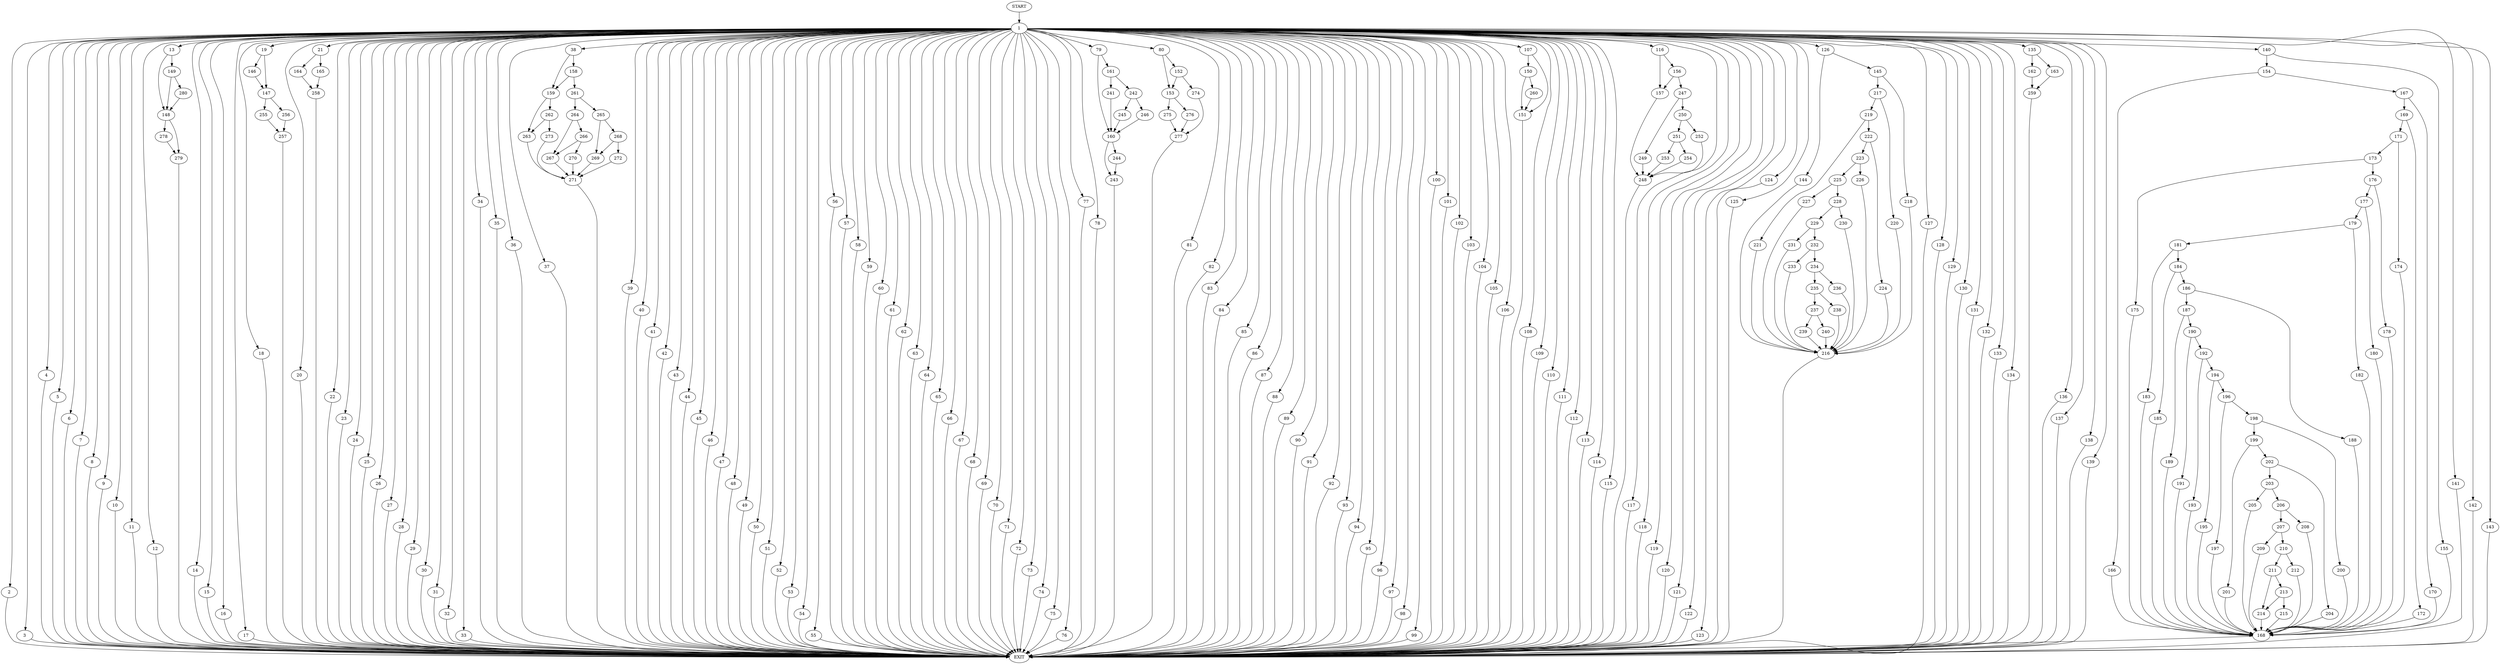 digraph {
0 [label="START"]
281 [label="EXIT"]
0 -> 1
1 -> 2
1 -> 3
1 -> 4
1 -> 5
1 -> 6
1 -> 7
1 -> 8
1 -> 9
1 -> 10
1 -> 11
1 -> 12
1 -> 13
1 -> 14
1 -> 15
1 -> 16
1 -> 17
1 -> 18
1 -> 19
1 -> 20
1 -> 21
1 -> 22
1 -> 23
1 -> 24
1 -> 25
1 -> 26
1 -> 27
1 -> 28
1 -> 29
1 -> 30
1 -> 31
1 -> 32
1 -> 33
1 -> 34
1 -> 35
1 -> 36
1 -> 37
1 -> 38
1 -> 39
1 -> 40
1 -> 41
1 -> 42
1 -> 43
1 -> 44
1 -> 45
1 -> 46
1 -> 47
1 -> 48
1 -> 49
1 -> 50
1 -> 51
1 -> 52
1 -> 53
1 -> 54
1 -> 55
1 -> 56
1 -> 57
1 -> 58
1 -> 59
1 -> 60
1 -> 61
1 -> 62
1 -> 63
1 -> 64
1 -> 65
1 -> 66
1 -> 67
1 -> 68
1 -> 69
1 -> 70
1 -> 71
1 -> 72
1 -> 73
1 -> 74
1 -> 75
1 -> 76
1 -> 77
1 -> 78
1 -> 79
1 -> 80
1 -> 81
1 -> 82
1 -> 83
1 -> 84
1 -> 85
1 -> 86
1 -> 87
1 -> 88
1 -> 89
1 -> 90
1 -> 91
1 -> 92
1 -> 93
1 -> 94
1 -> 95
1 -> 96
1 -> 97
1 -> 98
1 -> 99
1 -> 100
1 -> 101
1 -> 102
1 -> 103
1 -> 104
1 -> 105
1 -> 106
1 -> 107
1 -> 108
1 -> 109
1 -> 110
1 -> 111
1 -> 112
1 -> 113
1 -> 114
1 -> 115
1 -> 116
1 -> 117
1 -> 118
1 -> 119
1 -> 120
1 -> 121
1 -> 122
1 -> 123
1 -> 124
1 -> 125
1 -> 126
1 -> 127
1 -> 128
1 -> 129
1 -> 130
1 -> 131
1 -> 132
1 -> 133
1 -> 134
1 -> 135
1 -> 136
1 -> 137
1 -> 138
1 -> 139
1 -> 140
1 -> 141
1 -> 142
1 -> 143
74 -> 281
33 -> 281
35 -> 281
64 -> 281
126 -> 144
126 -> 145
31 -> 281
27 -> 281
36 -> 281
133 -> 281
118 -> 281
42 -> 281
86 -> 281
19 -> 146
19 -> 147
113 -> 281
77 -> 281
125 -> 281
9 -> 281
111 -> 281
52 -> 281
69 -> 281
73 -> 281
58 -> 281
46 -> 281
2 -> 281
72 -> 281
60 -> 281
123 -> 281
20 -> 281
84 -> 281
25 -> 281
90 -> 281
85 -> 281
22 -> 281
3 -> 281
122 -> 281
71 -> 281
53 -> 281
13 -> 148
13 -> 149
142 -> 281
7 -> 281
56 -> 281
28 -> 281
95 -> 281
114 -> 281
54 -> 281
128 -> 281
39 -> 281
91 -> 281
50 -> 281
107 -> 150
107 -> 151
101 -> 281
112 -> 281
87 -> 281
105 -> 281
76 -> 281
132 -> 281
88 -> 281
89 -> 281
70 -> 281
47 -> 281
80 -> 152
80 -> 153
139 -> 281
43 -> 281
5 -> 281
129 -> 281
98 -> 281
106 -> 281
48 -> 281
97 -> 281
6 -> 281
102 -> 281
29 -> 281
16 -> 281
130 -> 281
4 -> 281
37 -> 281
14 -> 281
134 -> 281
103 -> 281
82 -> 281
67 -> 281
59 -> 281
120 -> 281
26 -> 281
121 -> 281
44 -> 281
68 -> 281
32 -> 281
96 -> 281
115 -> 281
143 -> 281
124 -> 281
108 -> 281
140 -> 154
140 -> 155
40 -> 281
51 -> 281
62 -> 281
81 -> 281
141 -> 281
23 -> 281
17 -> 281
57 -> 281
61 -> 281
116 -> 156
116 -> 157
45 -> 281
38 -> 158
38 -> 159
104 -> 281
10 -> 281
92 -> 281
11 -> 281
15 -> 281
75 -> 281
117 -> 281
34 -> 281
79 -> 160
79 -> 161
63 -> 281
99 -> 281
65 -> 281
30 -> 281
24 -> 281
135 -> 162
135 -> 163
66 -> 281
49 -> 281
41 -> 281
8 -> 281
119 -> 281
78 -> 281
21 -> 164
21 -> 165
136 -> 281
137 -> 281
55 -> 281
94 -> 281
109 -> 281
12 -> 281
110 -> 281
127 -> 281
18 -> 281
93 -> 281
131 -> 281
138 -> 281
83 -> 281
100 -> 281
154 -> 166
154 -> 167
155 -> 168
168 -> 281
166 -> 168
167 -> 169
167 -> 170
169 -> 171
169 -> 172
170 -> 168
172 -> 168
171 -> 173
171 -> 174
173 -> 175
173 -> 176
174 -> 168
175 -> 168
176 -> 177
176 -> 178
177 -> 179
177 -> 180
178 -> 168
179 -> 181
179 -> 182
180 -> 168
181 -> 183
181 -> 184
182 -> 168
184 -> 185
184 -> 186
183 -> 168
186 -> 187
186 -> 188
185 -> 168
188 -> 168
187 -> 189
187 -> 190
190 -> 191
190 -> 192
189 -> 168
191 -> 168
192 -> 193
192 -> 194
193 -> 168
194 -> 195
194 -> 196
195 -> 168
196 -> 197
196 -> 198
198 -> 199
198 -> 200
197 -> 168
199 -> 201
199 -> 202
200 -> 168
201 -> 168
202 -> 203
202 -> 204
203 -> 205
203 -> 206
204 -> 168
206 -> 207
206 -> 208
205 -> 168
208 -> 168
207 -> 209
207 -> 210
209 -> 168
210 -> 211
210 -> 212
212 -> 168
211 -> 213
211 -> 214
213 -> 215
213 -> 214
214 -> 168
215 -> 168
144 -> 216
145 -> 217
145 -> 218
216 -> 281
217 -> 219
217 -> 220
218 -> 216
219 -> 221
219 -> 222
220 -> 216
221 -> 216
222 -> 223
222 -> 224
223 -> 225
223 -> 226
224 -> 216
225 -> 227
225 -> 228
226 -> 216
228 -> 229
228 -> 230
227 -> 216
230 -> 216
229 -> 231
229 -> 232
232 -> 233
232 -> 234
231 -> 216
233 -> 216
234 -> 235
234 -> 236
235 -> 237
235 -> 238
236 -> 216
237 -> 239
237 -> 240
238 -> 216
240 -> 216
239 -> 216
161 -> 241
161 -> 242
160 -> 243
160 -> 244
242 -> 245
242 -> 246
241 -> 160
245 -> 160
246 -> 160
243 -> 281
244 -> 243
156 -> 247
156 -> 157
157 -> 248
247 -> 249
247 -> 250
248 -> 281
250 -> 251
250 -> 252
249 -> 248
251 -> 253
251 -> 254
252 -> 248
253 -> 248
254 -> 248
147 -> 255
147 -> 256
146 -> 147
256 -> 257
255 -> 257
257 -> 281
164 -> 258
165 -> 258
258 -> 281
162 -> 259
163 -> 259
259 -> 281
150 -> 260
150 -> 151
151 -> 281
260 -> 151
158 -> 261
158 -> 159
159 -> 262
159 -> 263
261 -> 264
261 -> 265
264 -> 266
264 -> 267
265 -> 268
265 -> 269
266 -> 270
266 -> 267
267 -> 271
270 -> 271
271 -> 281
269 -> 271
268 -> 269
268 -> 272
272 -> 271
262 -> 273
262 -> 263
263 -> 271
273 -> 271
152 -> 274
152 -> 153
153 -> 275
153 -> 276
274 -> 277
277 -> 281
276 -> 277
275 -> 277
148 -> 278
148 -> 279
149 -> 148
149 -> 280
280 -> 148
278 -> 279
279 -> 281
}
